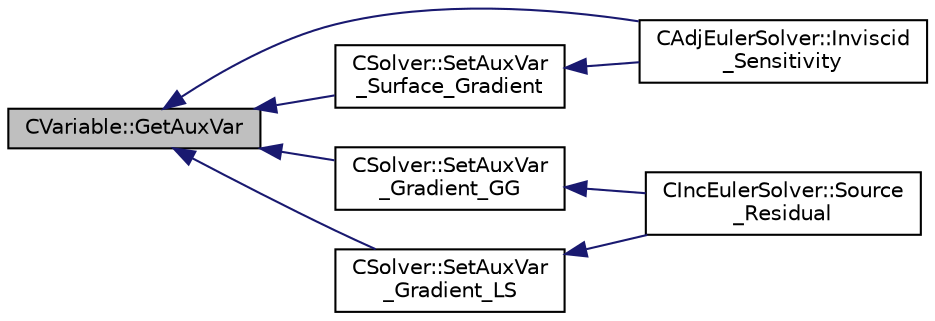 digraph "CVariable::GetAuxVar"
{
  edge [fontname="Helvetica",fontsize="10",labelfontname="Helvetica",labelfontsize="10"];
  node [fontname="Helvetica",fontsize="10",shape=record];
  rankdir="LR";
  Node453 [label="CVariable::GetAuxVar",height=0.2,width=0.4,color="black", fillcolor="grey75", style="filled", fontcolor="black"];
  Node453 -> Node454 [dir="back",color="midnightblue",fontsize="10",style="solid",fontname="Helvetica"];
  Node454 [label="CAdjEulerSolver::Inviscid\l_Sensitivity",height=0.2,width=0.4,color="black", fillcolor="white", style="filled",URL="$class_c_adj_euler_solver.html#a35fcc75148b249c56e3625ba23196856",tooltip="Compute the inviscid sensitivity of the functional. "];
  Node453 -> Node455 [dir="back",color="midnightblue",fontsize="10",style="solid",fontname="Helvetica"];
  Node455 [label="CSolver::SetAuxVar\l_Gradient_GG",height=0.2,width=0.4,color="black", fillcolor="white", style="filled",URL="$class_c_solver.html#a4831cdf2f3fdb7f6d3d84dca312e75eb",tooltip="Compute the Green-Gauss gradient of the auxiliary variable. "];
  Node455 -> Node456 [dir="back",color="midnightblue",fontsize="10",style="solid",fontname="Helvetica"];
  Node456 [label="CIncEulerSolver::Source\l_Residual",height=0.2,width=0.4,color="black", fillcolor="white", style="filled",URL="$class_c_inc_euler_solver.html#aaa52f2305bb8f93d51fd0910c1ddeec9",tooltip="Source term integration. "];
  Node453 -> Node457 [dir="back",color="midnightblue",fontsize="10",style="solid",fontname="Helvetica"];
  Node457 [label="CSolver::SetAuxVar\l_Gradient_LS",height=0.2,width=0.4,color="black", fillcolor="white", style="filled",URL="$class_c_solver.html#ad1e68e5025fe328093b12e61f4bffe60",tooltip="Compute the Least Squares gradient of the auxiliary variable. "];
  Node457 -> Node456 [dir="back",color="midnightblue",fontsize="10",style="solid",fontname="Helvetica"];
  Node453 -> Node458 [dir="back",color="midnightblue",fontsize="10",style="solid",fontname="Helvetica"];
  Node458 [label="CSolver::SetAuxVar\l_Surface_Gradient",height=0.2,width=0.4,color="black", fillcolor="white", style="filled",URL="$class_c_solver.html#a6b28903b085c98aa8e6581246dd6bb94",tooltip="Compute the Least Squares gradient of an auxiliar variable on the profile surface. "];
  Node458 -> Node454 [dir="back",color="midnightblue",fontsize="10",style="solid",fontname="Helvetica"];
}
